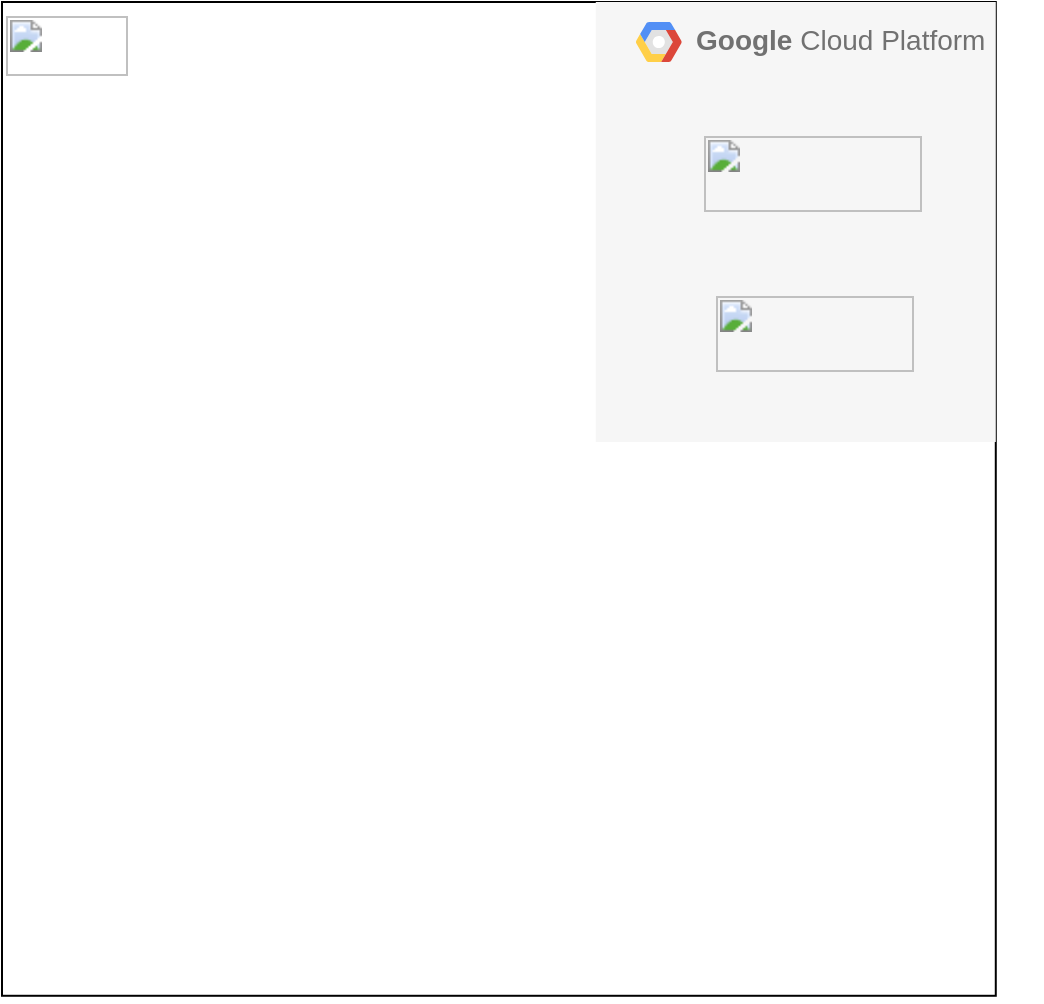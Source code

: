 <mxfile version="16.0.3" type="github">
  <diagram id="d1ab7348-05c3-a1e3-ca4d-12c340fd6b49" name="Page-1">
    <mxGraphModel dx="1090" dy="793" grid="1" gridSize="10" guides="1" tooltips="1" connect="1" arrows="1" fold="1" page="1" pageScale="1" pageWidth="1169" pageHeight="827" background="none" math="0" shadow="0">
      <root>
        <mxCell id="0" />
        <mxCell id="1" parent="0" />
        <mxCell id="FwzKtPki3mb1ld9PXNBR-415" value="" style="group" vertex="1" connectable="0" parent="1">
          <mxGeometry x="30" y="90" width="520" height="500" as="geometry" />
        </mxCell>
        <mxCell id="FwzKtPki3mb1ld9PXNBR-412" value="" style="whiteSpace=wrap;html=1;aspect=fixed;" vertex="1" parent="FwzKtPki3mb1ld9PXNBR-415">
          <mxGeometry width="496.889" height="496.889" as="geometry" />
        </mxCell>
        <mxCell id="FwzKtPki3mb1ld9PXNBR-413" value="&lt;meta charset=&quot;utf-8&quot;&gt;&lt;b style=&quot;font-weight: normal&quot; id=&quot;docs-internal-guid-d2ad3ce6-7fff-bb0f-2b52-ee0412647c6d&quot;&gt;&lt;img width=&quot;61px;&quot; height=&quot;30px;&quot; src=&quot;https://lh4.googleusercontent.com/3M0_QrC6NOvyVFvNuZ7Qsbdb1Xkd3erEcJI-ABMaz8Opn-za4dnpS1rptQpAAXjEYj_kRNltr24Ht6fb31hB9-uftv2vhH52vJ4IoNZTPnvXo3OxmNg4O5PWSajKk8VpVLnP8qtjHtrF&quot;&gt;&lt;/b&gt;" style="text;whiteSpace=wrap;html=1;" vertex="1" parent="FwzKtPki3mb1ld9PXNBR-415">
          <mxGeometry width="120.0" height="64.103" as="geometry" />
        </mxCell>
        <mxCell id="2" value="&lt;b&gt;Google &lt;/b&gt;Cloud Platform" style="fillColor=#F6F6F6;strokeColor=none;shadow=0;gradientColor=none;fontSize=14;align=left;spacing=10;fontColor=#717171;9E9E9E;verticalAlign=top;spacingTop=-4;fontStyle=0;spacingLeft=40;html=1;" parent="FwzKtPki3mb1ld9PXNBR-415" vertex="1">
          <mxGeometry x="296.89" width="200" height="220" as="geometry" />
        </mxCell>
        <mxCell id="3" value="" style="shape=mxgraph.gcp2.google_cloud_platform;fillColor=#F6F6F6;strokeColor=none;shadow=0;gradientColor=none;" parent="2" vertex="1">
          <mxGeometry width="23" height="20" relative="1" as="geometry">
            <mxPoint x="20" y="10" as="offset" />
          </mxGeometry>
        </mxCell>
        <mxCell id="FwzKtPki3mb1ld9PXNBR-416" value="&lt;meta charset=&quot;utf-8&quot;&gt;&lt;b style=&quot;font-weight: normal&quot; id=&quot;docs-internal-guid-316909c4-7fff-a354-a37e-04a39da19070&quot;&gt;&lt;img width=&quot;109px;&quot; height=&quot;38px;&quot; src=&quot;https://lh4.googleusercontent.com/LxayjPjzjKkCL0HYA65VXoyyoOscfMtLdCUFHOa9yM1X0BcX8T2q-nmVEjxp1F3qQI8b09Z7yQ7Oi-YrYqKAyorxqajZQehFD1gsuJcjzZGV7gm6len-y3f4YwtNdV7CPeT-UqFcx-w3&quot;&gt;&lt;/b&gt;" style="text;whiteSpace=wrap;html=1;" vertex="1" parent="2">
          <mxGeometry x="52.381" y="60.003" width="68.421" height="40" as="geometry" />
        </mxCell>
        <mxCell id="FwzKtPki3mb1ld9PXNBR-417" value="&lt;meta charset=&quot;utf-8&quot;&gt;&lt;b style=&quot;font-weight: normal&quot; id=&quot;docs-internal-guid-be7de013-7fff-e863-e018-794752b9adc6&quot;&gt;&lt;img width=&quot;99px;&quot; height=&quot;38px;&quot; src=&quot;https://lh4.googleusercontent.com/p6YRfAzZ8uXK-DK0cqEtbSDvuzZEOvNlf43y3y0LMpIiRHml8wVQ-_PGyCu_Ihr4Py0xikhgj9YvjcO5uYjP1bFE-3CY24jQOp2UOvnxXTiE6FW6G4hS2_1EoFUIKpSK_PI-m5OdvvJZ&quot;&gt;&lt;/b&gt;" style="text;whiteSpace=wrap;html=1;" vertex="1" parent="2">
          <mxGeometry x="57.649" y="139.997" width="63.158" height="40" as="geometry" />
        </mxCell>
      </root>
    </mxGraphModel>
  </diagram>
</mxfile>
